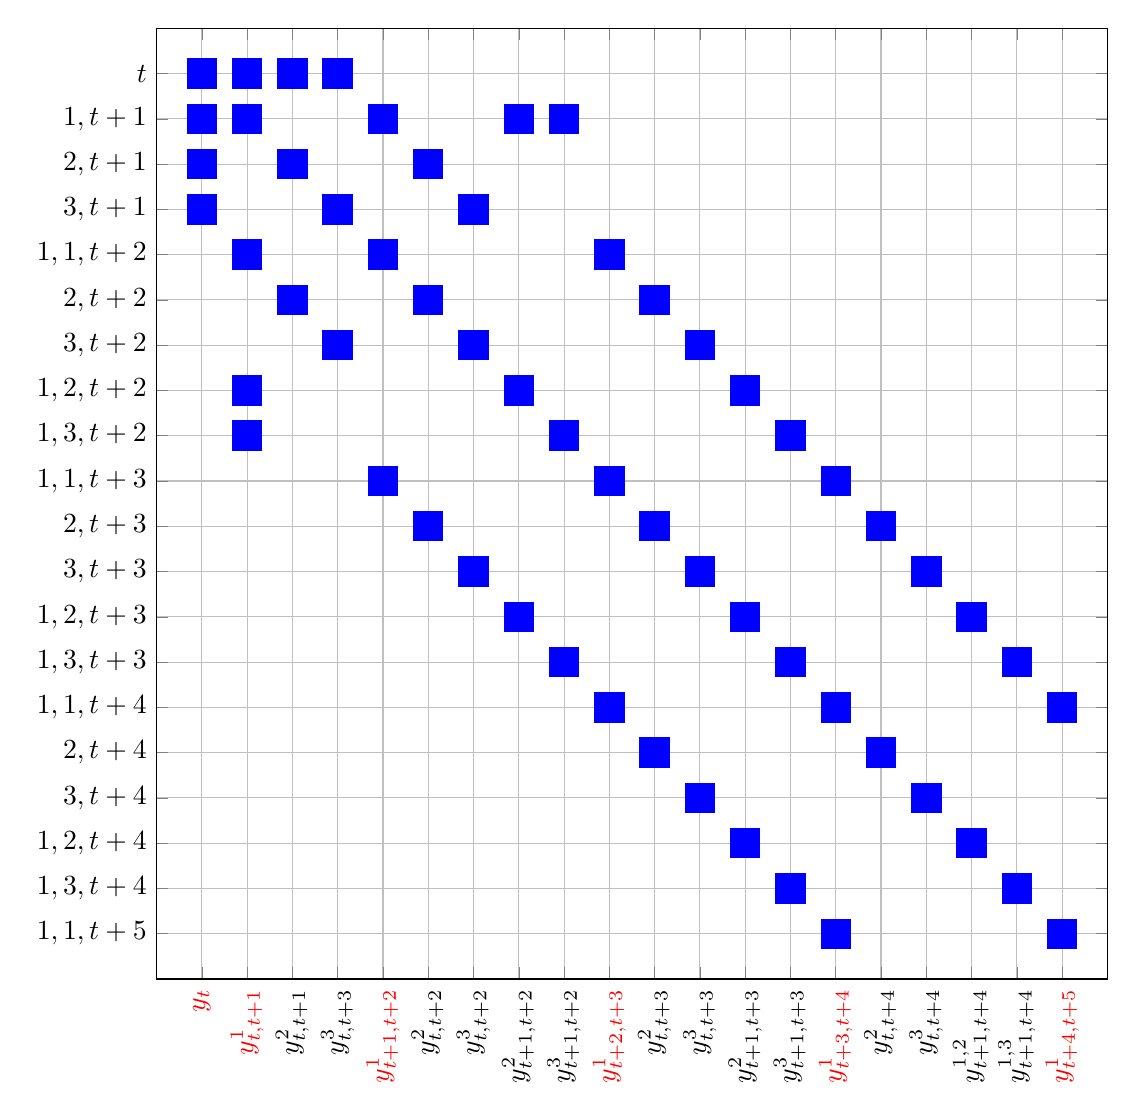 \begin{tikzpicture}

\begin{axis}[%
width=4.754in,
height=4.754in,
at={(1.648in,0.642in)},
scale only axis,
xmin=0,
xmax=21,
xtick={1,2,3,4,5,6,7,8,9,10,11,12,13,14,15,16,17,18,19,20},
xticklabels={{\color{red}$y_{t}$},
{\color{red}$y_{t,t+1}^1$},
{$y_{t,t+1}^2$},
{$y_{t,t+3}^3$},
{\color{red}$y_{t+1,t+2}^{1}$},
{$y_{t,t+2}^2$},
{$y_{t,t+2}^3$},
{$y_{t+1,t+2}^{2}$},
{$y_{t+1,t+2}^{3}$},
{\color{red}$y_{t+2,t+3}^{1}$},
{$y_{t,t+3}^2$},
{$y_{t,t+3}^3$},
{$y_{t+1,t+3}^{2}$},
{$y_{t+1,t+3}^{3}$},
{\color{red}$y_{t+3,t+4}^{1}$},
{$y_{t,t+4}^2$},
{$y_{t,t+4}^3$},
{$y_{t+1,t+4}^{1,2}$},
{$y_{t+1,t+4}^{1,3}$},
{\color{red}$y_{t+4,t+5}^{1}$}},
xticklabel style={rotate=90},
y dir=reverse,
ymin=0,
ymax=21,
ytick={1,2,3,4,5,6,7,8,9,10,11,12,13,14,15,16,17,18,19,20},
yticklabels={{$t$},{$1,t+1$},{$2,t+1$},{$3,t+1$},{$1,1,t+2$},{$2,t+2$},{$3,t+2$},{$1,2,t+2$},{$1,3,t+2$},{$1,1,t+3$},{$2,t+3$},{$3,t+3$},{$1,2,t+3$},{$1,3,t+3$},{$1,1,t+4$},{$2,t+4$},{$3,t+4$},{$1,2,t+4$},{$1,3,t+4$},{$1,1,t+5$}},
axis background/.style={fill=white},
xmajorgrids,
ymajorgrids
]
\addplot [color=blue, only marks, mark size=5.3pt, mark=square*, mark options={solid, blue}, forget plot]
  table[row sep=crcr]{%
1	1\\
1	2\\
1	3\\
1	4\\
2	1\\
2	2\\
2	5\\
2	8\\
2	9\\
3	1\\
3	3\\
3	6\\
4	1\\
4	4\\
4	7\\
5	2\\
5	5\\
5	10\\
6	3\\
6	6\\
6	11\\
7	4\\
7	7\\
7	12\\
8	2\\
8	8\\
8	13\\
9	2\\
9	9\\
9	14\\
10	5\\
10	10\\
10	15\\
11	6\\
11	11\\
11	16\\
12	7\\
12	12\\
12	17\\
13	8\\
13	13\\
13	18\\
14	9\\
14	14\\
14	19\\
15	10\\
15	15\\
15	20\\
16	11\\
16	16\\
17	12\\
17	17\\
18	13\\
18	18\\
19	14\\
19	19\\
20	15\\
20	20\\
};
\end{axis}
\end{tikzpicture}%